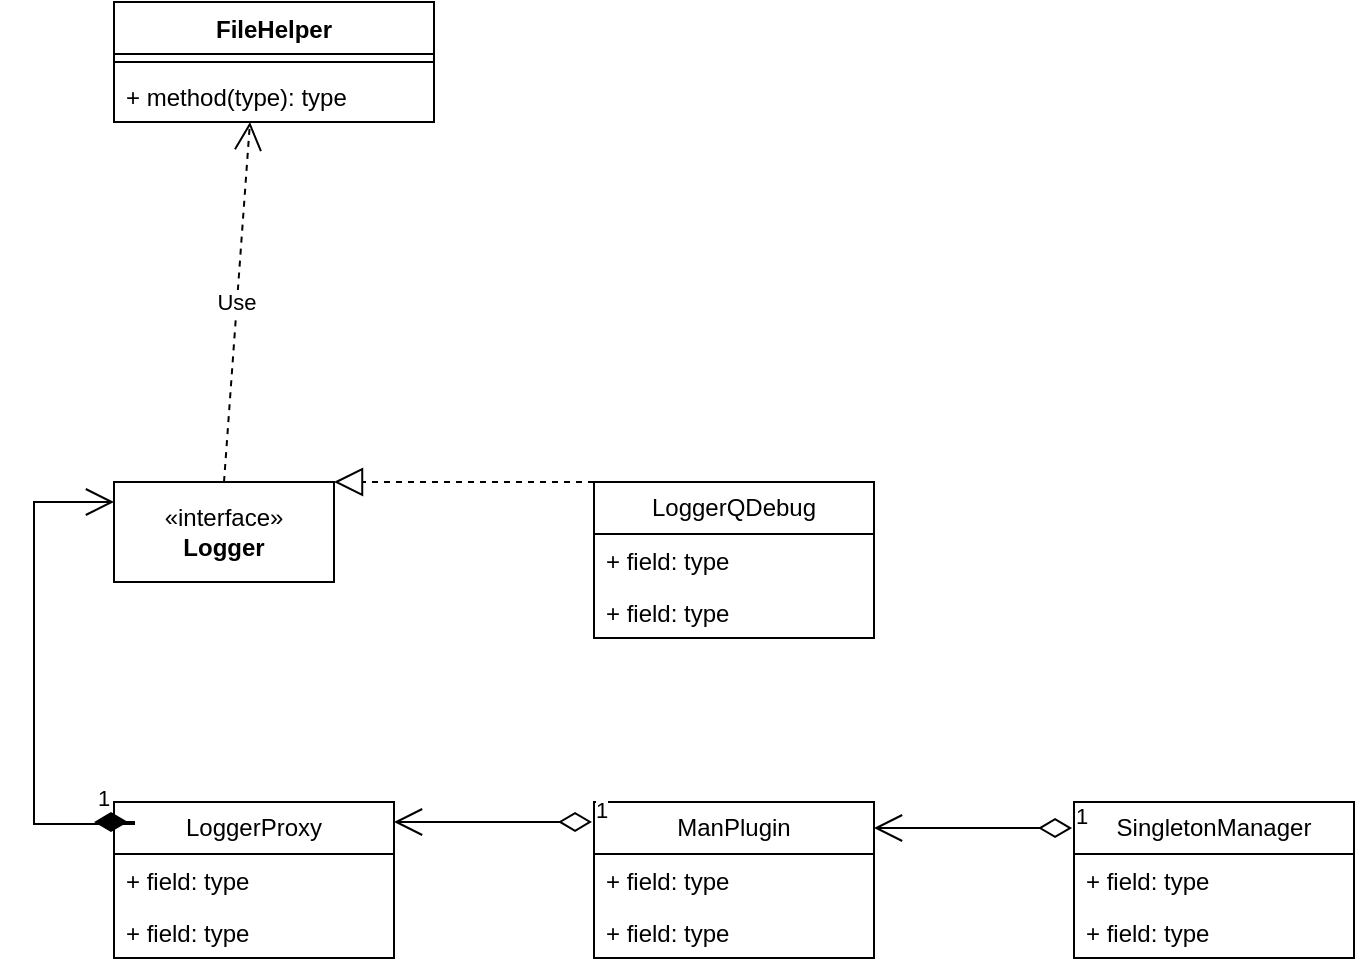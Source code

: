 <mxfile version="24.5.4" type="github">
  <diagram name="Page-1" id="JpaltSFfO5oktrWwZVJr">
    <mxGraphModel dx="1012" dy="671" grid="1" gridSize="10" guides="1" tooltips="1" connect="1" arrows="1" fold="1" page="1" pageScale="1" pageWidth="850" pageHeight="1100" math="0" shadow="0">
      <root>
        <mxCell id="0" />
        <mxCell id="1" parent="0" />
        <mxCell id="y15eteRg_ERa_awQr0gF-5" value="LoggerQDebug" style="swimlane;fontStyle=0;childLayout=stackLayout;horizontal=1;startSize=26;fillColor=none;horizontalStack=0;resizeParent=1;resizeParentMax=0;resizeLast=0;collapsible=1;marginBottom=0;whiteSpace=wrap;html=1;" vertex="1" parent="1">
          <mxGeometry x="360" y="280" width="140" height="78" as="geometry" />
        </mxCell>
        <mxCell id="y15eteRg_ERa_awQr0gF-6" value="+ field: type" style="text;strokeColor=none;fillColor=none;align=left;verticalAlign=top;spacingLeft=4;spacingRight=4;overflow=hidden;rotatable=0;points=[[0,0.5],[1,0.5]];portConstraint=eastwest;whiteSpace=wrap;html=1;" vertex="1" parent="y15eteRg_ERa_awQr0gF-5">
          <mxGeometry y="26" width="140" height="26" as="geometry" />
        </mxCell>
        <mxCell id="y15eteRg_ERa_awQr0gF-7" value="+ field: type" style="text;strokeColor=none;fillColor=none;align=left;verticalAlign=top;spacingLeft=4;spacingRight=4;overflow=hidden;rotatable=0;points=[[0,0.5],[1,0.5]];portConstraint=eastwest;whiteSpace=wrap;html=1;" vertex="1" parent="y15eteRg_ERa_awQr0gF-5">
          <mxGeometry y="52" width="140" height="26" as="geometry" />
        </mxCell>
        <mxCell id="y15eteRg_ERa_awQr0gF-8" value="LoggerProxy" style="swimlane;fontStyle=0;childLayout=stackLayout;horizontal=1;startSize=26;fillColor=none;horizontalStack=0;resizeParent=1;resizeParentMax=0;resizeLast=0;collapsible=1;marginBottom=0;whiteSpace=wrap;html=1;" vertex="1" parent="1">
          <mxGeometry x="120" y="440" width="140" height="78" as="geometry" />
        </mxCell>
        <mxCell id="y15eteRg_ERa_awQr0gF-9" value="+ field: type" style="text;strokeColor=none;fillColor=none;align=left;verticalAlign=top;spacingLeft=4;spacingRight=4;overflow=hidden;rotatable=0;points=[[0,0.5],[1,0.5]];portConstraint=eastwest;whiteSpace=wrap;html=1;" vertex="1" parent="y15eteRg_ERa_awQr0gF-8">
          <mxGeometry y="26" width="140" height="26" as="geometry" />
        </mxCell>
        <mxCell id="y15eteRg_ERa_awQr0gF-10" value="+ field: type" style="text;strokeColor=none;fillColor=none;align=left;verticalAlign=top;spacingLeft=4;spacingRight=4;overflow=hidden;rotatable=0;points=[[0,0.5],[1,0.5]];portConstraint=eastwest;whiteSpace=wrap;html=1;" vertex="1" parent="y15eteRg_ERa_awQr0gF-8">
          <mxGeometry y="52" width="140" height="26" as="geometry" />
        </mxCell>
        <mxCell id="y15eteRg_ERa_awQr0gF-13" value="1" style="endArrow=open;html=1;endSize=12;startArrow=diamondThin;startSize=14;startFill=1;edgeStyle=orthogonalEdgeStyle;align=left;verticalAlign=bottom;rounded=0;" edge="1" parent="1">
          <mxGeometry x="-1" y="3" relative="1" as="geometry">
            <mxPoint x="110" y="450" as="sourcePoint" />
            <mxPoint x="120" y="290" as="targetPoint" />
            <Array as="points">
              <mxPoint x="130" y="450" />
              <mxPoint x="130" y="451" />
              <mxPoint x="80" y="451" />
              <mxPoint x="80" y="290" />
            </Array>
          </mxGeometry>
        </mxCell>
        <mxCell id="y15eteRg_ERa_awQr0gF-14" value="FileHelper" style="swimlane;fontStyle=1;align=center;verticalAlign=top;childLayout=stackLayout;horizontal=1;startSize=26;horizontalStack=0;resizeParent=1;resizeParentMax=0;resizeLast=0;collapsible=1;marginBottom=0;whiteSpace=wrap;html=1;" vertex="1" parent="1">
          <mxGeometry x="120" y="40" width="160" height="60" as="geometry" />
        </mxCell>
        <mxCell id="y15eteRg_ERa_awQr0gF-16" value="" style="line;strokeWidth=1;fillColor=none;align=left;verticalAlign=middle;spacingTop=-1;spacingLeft=3;spacingRight=3;rotatable=0;labelPosition=right;points=[];portConstraint=eastwest;strokeColor=inherit;" vertex="1" parent="y15eteRg_ERa_awQr0gF-14">
          <mxGeometry y="26" width="160" height="8" as="geometry" />
        </mxCell>
        <mxCell id="y15eteRg_ERa_awQr0gF-17" value="+ method(type): type" style="text;strokeColor=none;fillColor=none;align=left;verticalAlign=top;spacingLeft=4;spacingRight=4;overflow=hidden;rotatable=0;points=[[0,0.5],[1,0.5]];portConstraint=eastwest;whiteSpace=wrap;html=1;" vertex="1" parent="y15eteRg_ERa_awQr0gF-14">
          <mxGeometry y="34" width="160" height="26" as="geometry" />
        </mxCell>
        <mxCell id="y15eteRg_ERa_awQr0gF-18" value="«interface»&lt;br&gt;&lt;b&gt;Logger&lt;/b&gt;" style="html=1;whiteSpace=wrap;" vertex="1" parent="1">
          <mxGeometry x="120" y="280" width="110" height="50" as="geometry" />
        </mxCell>
        <mxCell id="y15eteRg_ERa_awQr0gF-19" value="Use" style="endArrow=open;endSize=12;dashed=1;html=1;rounded=0;exitX=0.5;exitY=0;exitDx=0;exitDy=0;entryX=0.425;entryY=1;entryDx=0;entryDy=0;entryPerimeter=0;" edge="1" parent="1" source="y15eteRg_ERa_awQr0gF-18" target="y15eteRg_ERa_awQr0gF-17">
          <mxGeometry width="160" relative="1" as="geometry">
            <mxPoint x="150" y="220" as="sourcePoint" />
            <mxPoint x="310" y="220" as="targetPoint" />
          </mxGeometry>
        </mxCell>
        <mxCell id="y15eteRg_ERa_awQr0gF-24" value="ManPlugin" style="swimlane;fontStyle=0;childLayout=stackLayout;horizontal=1;startSize=26;fillColor=none;horizontalStack=0;resizeParent=1;resizeParentMax=0;resizeLast=0;collapsible=1;marginBottom=0;whiteSpace=wrap;html=1;" vertex="1" parent="1">
          <mxGeometry x="360" y="440" width="140" height="78" as="geometry" />
        </mxCell>
        <mxCell id="y15eteRg_ERa_awQr0gF-25" value="+ field: type" style="text;strokeColor=none;fillColor=none;align=left;verticalAlign=top;spacingLeft=4;spacingRight=4;overflow=hidden;rotatable=0;points=[[0,0.5],[1,0.5]];portConstraint=eastwest;whiteSpace=wrap;html=1;" vertex="1" parent="y15eteRg_ERa_awQr0gF-24">
          <mxGeometry y="26" width="140" height="26" as="geometry" />
        </mxCell>
        <mxCell id="y15eteRg_ERa_awQr0gF-26" value="+ field: type" style="text;strokeColor=none;fillColor=none;align=left;verticalAlign=top;spacingLeft=4;spacingRight=4;overflow=hidden;rotatable=0;points=[[0,0.5],[1,0.5]];portConstraint=eastwest;whiteSpace=wrap;html=1;" vertex="1" parent="y15eteRg_ERa_awQr0gF-24">
          <mxGeometry y="52" width="140" height="26" as="geometry" />
        </mxCell>
        <mxCell id="y15eteRg_ERa_awQr0gF-11" value="" style="endArrow=block;dashed=1;endFill=0;endSize=12;html=1;rounded=0;entryX=1;entryY=0;entryDx=0;entryDy=0;exitX=0;exitY=0;exitDx=0;exitDy=0;" edge="1" parent="1" source="y15eteRg_ERa_awQr0gF-5" target="y15eteRg_ERa_awQr0gF-18">
          <mxGeometry width="160" relative="1" as="geometry">
            <mxPoint x="350" y="280" as="sourcePoint" />
            <mxPoint x="249.02" y="289.984" as="targetPoint" />
          </mxGeometry>
        </mxCell>
        <mxCell id="y15eteRg_ERa_awQr0gF-27" value="SingletonManager" style="swimlane;fontStyle=0;childLayout=stackLayout;horizontal=1;startSize=26;fillColor=none;horizontalStack=0;resizeParent=1;resizeParentMax=0;resizeLast=0;collapsible=1;marginBottom=0;whiteSpace=wrap;html=1;" vertex="1" parent="1">
          <mxGeometry x="600" y="440" width="140" height="78" as="geometry" />
        </mxCell>
        <mxCell id="y15eteRg_ERa_awQr0gF-28" value="+ field: type" style="text;strokeColor=none;fillColor=none;align=left;verticalAlign=top;spacingLeft=4;spacingRight=4;overflow=hidden;rotatable=0;points=[[0,0.5],[1,0.5]];portConstraint=eastwest;whiteSpace=wrap;html=1;" vertex="1" parent="y15eteRg_ERa_awQr0gF-27">
          <mxGeometry y="26" width="140" height="26" as="geometry" />
        </mxCell>
        <mxCell id="y15eteRg_ERa_awQr0gF-29" value="+ field: type" style="text;strokeColor=none;fillColor=none;align=left;verticalAlign=top;spacingLeft=4;spacingRight=4;overflow=hidden;rotatable=0;points=[[0,0.5],[1,0.5]];portConstraint=eastwest;whiteSpace=wrap;html=1;" vertex="1" parent="y15eteRg_ERa_awQr0gF-27">
          <mxGeometry y="52" width="140" height="26" as="geometry" />
        </mxCell>
        <mxCell id="y15eteRg_ERa_awQr0gF-30" value="1" style="endArrow=open;html=1;endSize=12;startArrow=diamondThin;startSize=14;startFill=0;edgeStyle=orthogonalEdgeStyle;align=left;verticalAlign=bottom;rounded=0;exitX=-0.007;exitY=0.128;exitDx=0;exitDy=0;exitPerimeter=0;" edge="1" parent="1" source="y15eteRg_ERa_awQr0gF-24">
          <mxGeometry x="-1" y="3" relative="1" as="geometry">
            <mxPoint x="350" y="450" as="sourcePoint" />
            <mxPoint x="260" y="450" as="targetPoint" />
          </mxGeometry>
        </mxCell>
        <mxCell id="y15eteRg_ERa_awQr0gF-31" value="1" style="endArrow=open;html=1;endSize=12;startArrow=diamondThin;startSize=14;startFill=0;edgeStyle=orthogonalEdgeStyle;align=left;verticalAlign=bottom;rounded=0;exitX=-0.007;exitY=0.167;exitDx=0;exitDy=0;exitPerimeter=0;" edge="1" parent="1" source="y15eteRg_ERa_awQr0gF-27">
          <mxGeometry x="-1" y="3" relative="1" as="geometry">
            <mxPoint x="369" y="460" as="sourcePoint" />
            <mxPoint x="500" y="453" as="targetPoint" />
          </mxGeometry>
        </mxCell>
      </root>
    </mxGraphModel>
  </diagram>
</mxfile>

